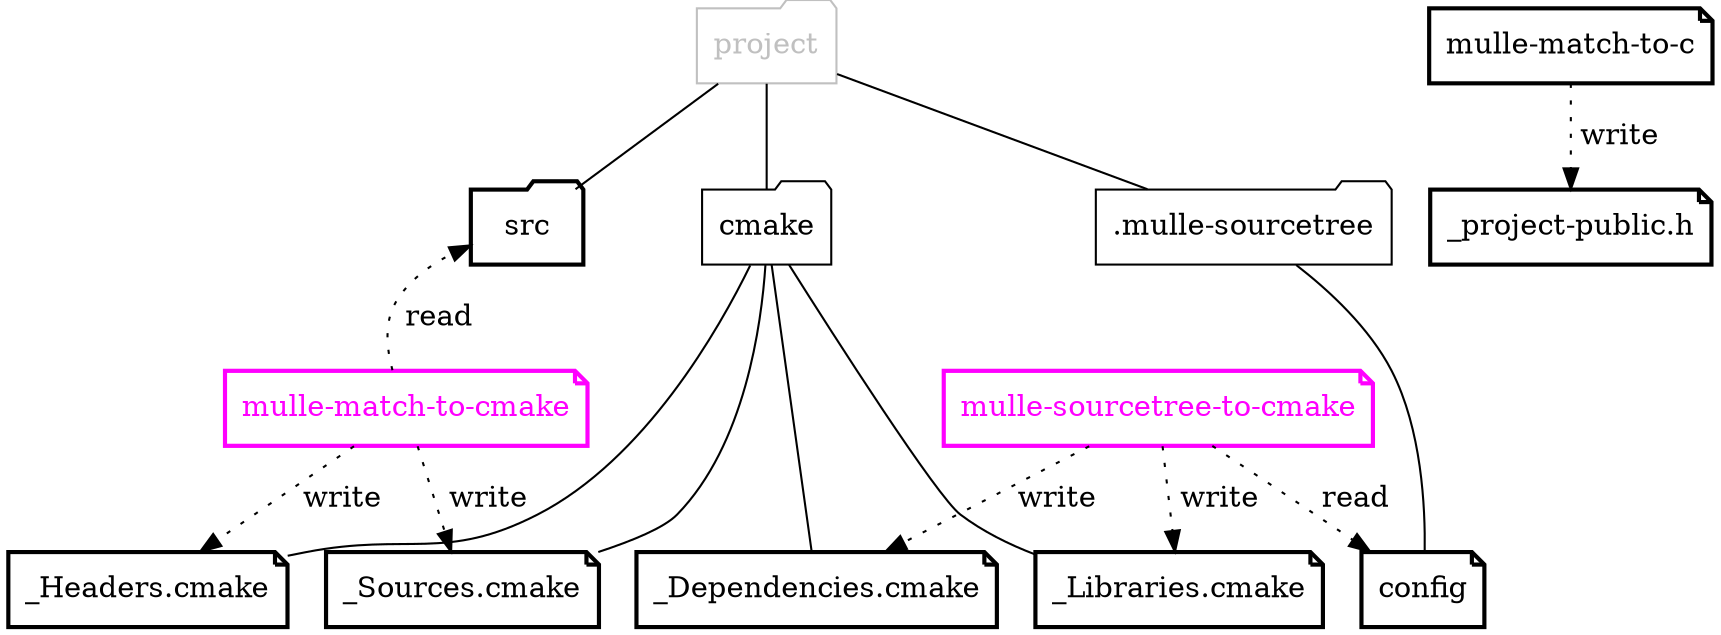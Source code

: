 digraph G {
    graph [rankdir = TD];

    node[ shape="folder"] ;

    "project"          [ color="gray", fontcolor="gray" ]

    "src"  [ penwidth="2"]
    "cmake"
    ".mulle-sourcetree"

    node[ shape="note", penwidth="2"]

    { rank = same;  "project" };
    { rank = same;  "src", "cmake", ".mulle-sourcetree" }
    { rank = same;  "config" }
    { rank = same;  "_Headers.cmake","_Sources.cmake",
                    "_Dependencies.cmake","_Libraries.cmake"  }


    edge [ arrowhead="none", color="black", style="" ]

    ".mulle-sourcetree" -> "config"
    "project" -> "src"
    "project" -> ".mulle-sourcetree"
    "project" -> "cmake"

    "cmake" -> "_Headers.cmake"
    "cmake" -> "_Sources.cmake"
    "cmake" -> "_Dependencies.cmake"
    "cmake" -> "_Libraries.cmake"

    edge [ arrowhead="", style="dotted", label=" write"]

    "mulle-match-to-c"     -> "_project-public.h"

    "mulle-match-to-cmake"     -> "_Headers.cmake"
    "mulle-match-to-cmake"     -> "_Sources.cmake"
    "mulle-sourcetree-to-cmake" -> "_Dependencies.cmake"
    "mulle-sourcetree-to-cmake" -> "_Libraries.cmake"

    "mulle-match-to-cmake"     [ color="magenta", fontcolor="magenta" ]
    "mulle-sourcetree-to-cmake" [ color="magenta", fontcolor="magenta" ]

    "src"    -> "mulle-match-to-cmake"     [ style="invis"]

    edge [ arrowhead="", style="dotted", label=" read"]

    "mulle-match-to-cmake"     -> "src"
    "mulle-sourcetree-to-cmake" -> "config"

    { rank = same;  "mulle-match-to-cmake", "mulle-sourcetree-to-cmake"  };
}
